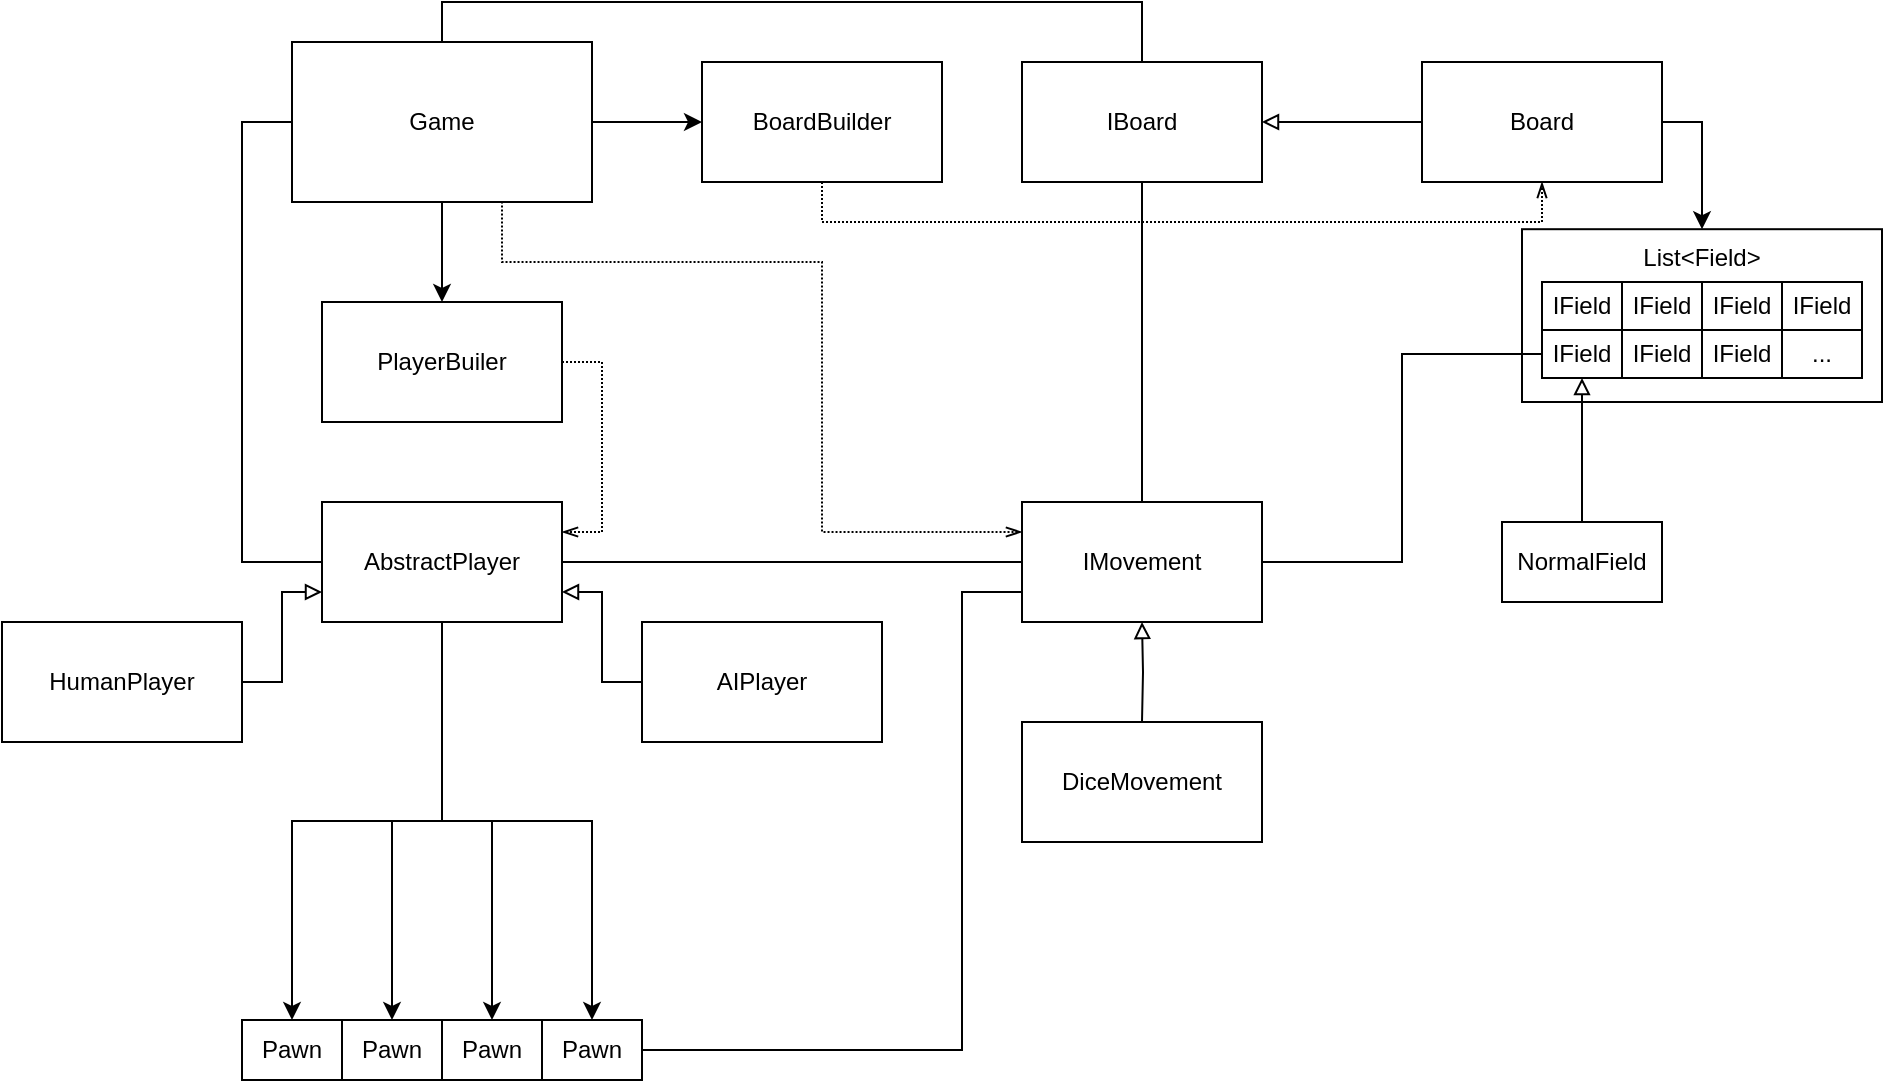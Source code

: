 <mxfile version="12.9.13" type="device"><diagram id="LRvtL9-OodDgFZtlzQp-" name="Page-1"><mxGraphModel dx="905" dy="805" grid="1" gridSize="10" guides="1" tooltips="1" connect="1" arrows="1" fold="1" page="1" pageScale="1" pageWidth="1169" pageHeight="827" math="0" shadow="0"><root><mxCell id="0"/><mxCell id="1" parent="0"/><mxCell id="uBktXaUU6FH5wy-sgSgN-2" style="edgeStyle=orthogonalEdgeStyle;rounded=0;orthogonalLoop=1;jettySize=auto;html=1;exitX=0.5;exitY=1;exitDx=0;exitDy=0;" edge="1" parent="1" source="uBktXaUU6FH5wy-sgSgN-33" target="uBktXaUU6FH5wy-sgSgN-3"><mxGeometry relative="1" as="geometry"><mxPoint x="340" y="610" as="targetPoint"/></mxGeometry></mxCell><mxCell id="uBktXaUU6FH5wy-sgSgN-8" style="edgeStyle=orthogonalEdgeStyle;rounded=0;orthogonalLoop=1;jettySize=auto;html=1;exitX=0.5;exitY=1;exitDx=0;exitDy=0;" edge="1" parent="1" source="uBktXaUU6FH5wy-sgSgN-33" target="uBktXaUU6FH5wy-sgSgN-5"><mxGeometry relative="1" as="geometry"/></mxCell><mxCell id="uBktXaUU6FH5wy-sgSgN-9" style="edgeStyle=orthogonalEdgeStyle;rounded=0;orthogonalLoop=1;jettySize=auto;html=1;exitX=0.5;exitY=1;exitDx=0;exitDy=0;" edge="1" parent="1" source="uBktXaUU6FH5wy-sgSgN-33" target="uBktXaUU6FH5wy-sgSgN-6"><mxGeometry relative="1" as="geometry"/></mxCell><mxCell id="uBktXaUU6FH5wy-sgSgN-10" style="edgeStyle=orthogonalEdgeStyle;rounded=0;orthogonalLoop=1;jettySize=auto;html=1;exitX=0.5;exitY=1;exitDx=0;exitDy=0;" edge="1" parent="1" source="uBktXaUU6FH5wy-sgSgN-33" target="uBktXaUU6FH5wy-sgSgN-7"><mxGeometry relative="1" as="geometry"/></mxCell><mxCell id="uBktXaUU6FH5wy-sgSgN-3" value="Pawn" style="rounded=0;whiteSpace=wrap;html=1;" vertex="1" parent="1"><mxGeometry x="290" y="569" width="50" height="30" as="geometry"/></mxCell><mxCell id="uBktXaUU6FH5wy-sgSgN-5" value="Pawn" style="rounded=0;whiteSpace=wrap;html=1;" vertex="1" parent="1"><mxGeometry x="340" y="569" width="50" height="30" as="geometry"/></mxCell><mxCell id="uBktXaUU6FH5wy-sgSgN-6" value="Pawn" style="rounded=0;whiteSpace=wrap;html=1;" vertex="1" parent="1"><mxGeometry x="390" y="569" width="50" height="30" as="geometry"/></mxCell><mxCell id="uBktXaUU6FH5wy-sgSgN-7" value="Pawn" style="rounded=0;whiteSpace=wrap;html=1;" vertex="1" parent="1"><mxGeometry x="440" y="569" width="50" height="30" as="geometry"/></mxCell><mxCell id="uBktXaUU6FH5wy-sgSgN-12" style="edgeStyle=orthogonalEdgeStyle;rounded=0;orthogonalLoop=1;jettySize=auto;html=1;entryX=0.5;entryY=0;entryDx=0;entryDy=0;" edge="1" parent="1" source="uBktXaUU6FH5wy-sgSgN-11" target="uBktXaUU6FH5wy-sgSgN-14"><mxGeometry relative="1" as="geometry"><mxPoint x="390" y="220" as="targetPoint"/></mxGeometry></mxCell><mxCell id="uBktXaUU6FH5wy-sgSgN-18" style="edgeStyle=orthogonalEdgeStyle;rounded=0;orthogonalLoop=1;jettySize=auto;html=1;endArrow=none;endFill=0;entryX=0;entryY=0.5;entryDx=0;entryDy=0;" edge="1" parent="1" source="uBktXaUU6FH5wy-sgSgN-11" target="uBktXaUU6FH5wy-sgSgN-33"><mxGeometry relative="1" as="geometry"><Array as="points"><mxPoint x="290" y="120"/><mxPoint x="290" y="340"/></Array></mxGeometry></mxCell><mxCell id="uBktXaUU6FH5wy-sgSgN-22" style="edgeStyle=orthogonalEdgeStyle;rounded=0;orthogonalLoop=1;jettySize=auto;html=1;endArrow=none;endFill=0;entryX=0.5;entryY=0;entryDx=0;entryDy=0;" edge="1" parent="1" source="uBktXaUU6FH5wy-sgSgN-11" target="uBktXaUU6FH5wy-sgSgN-26"><mxGeometry relative="1" as="geometry"><mxPoint x="730" y="90" as="targetPoint"/><Array as="points"><mxPoint x="390" y="60"/><mxPoint x="740" y="60"/></Array></mxGeometry></mxCell><mxCell id="uBktXaUU6FH5wy-sgSgN-11" value="Game" style="rounded=0;whiteSpace=wrap;html=1;" vertex="1" parent="1"><mxGeometry x="315" y="80" width="150" height="80" as="geometry"/></mxCell><mxCell id="uBktXaUU6FH5wy-sgSgN-14" value="PlayerBuiler" style="rounded=0;whiteSpace=wrap;html=1;" vertex="1" parent="1"><mxGeometry x="330" y="210" width="120" height="60" as="geometry"/></mxCell><mxCell id="uBktXaUU6FH5wy-sgSgN-16" value="" style="endArrow=classic;html=1;exitX=1;exitY=0.5;exitDx=0;exitDy=0;" edge="1" parent="1" source="uBktXaUU6FH5wy-sgSgN-11"><mxGeometry width="50" height="50" relative="1" as="geometry"><mxPoint x="450" y="120" as="sourcePoint"/><mxPoint x="520" y="120" as="targetPoint"/></mxGeometry></mxCell><mxCell id="uBktXaUU6FH5wy-sgSgN-31" style="edgeStyle=orthogonalEdgeStyle;rounded=0;orthogonalLoop=1;jettySize=auto;html=1;startArrow=none;startFill=0;endArrow=openThin;endFill=0;dashed=1;dashPattern=1 1;entryX=0.5;entryY=1;entryDx=0;entryDy=0;" edge="1" parent="1" source="uBktXaUU6FH5wy-sgSgN-17" target="uBktXaUU6FH5wy-sgSgN-21"><mxGeometry relative="1" as="geometry"><Array as="points"><mxPoint x="580" y="170"/><mxPoint x="940" y="170"/></Array></mxGeometry></mxCell><mxCell id="uBktXaUU6FH5wy-sgSgN-17" value="BoardBuilder" style="rounded=0;whiteSpace=wrap;html=1;" vertex="1" parent="1"><mxGeometry x="520" y="90" width="120" height="60" as="geometry"/></mxCell><mxCell id="uBktXaUU6FH5wy-sgSgN-23" style="edgeStyle=orthogonalEdgeStyle;rounded=0;orthogonalLoop=1;jettySize=auto;html=1;entryX=1;entryY=0.5;entryDx=0;entryDy=0;endArrow=block;endFill=0;" edge="1" parent="1" source="uBktXaUU6FH5wy-sgSgN-21" target="uBktXaUU6FH5wy-sgSgN-26"><mxGeometry relative="1" as="geometry"/></mxCell><mxCell id="uBktXaUU6FH5wy-sgSgN-21" value="Board" style="rounded=0;whiteSpace=wrap;html=1;" vertex="1" parent="1"><mxGeometry x="880" y="90" width="120" height="60" as="geometry"/></mxCell><mxCell id="uBktXaUU6FH5wy-sgSgN-26" value="IBoard" style="rounded=0;whiteSpace=wrap;html=1;" vertex="1" parent="1"><mxGeometry x="680" y="90" width="120" height="60" as="geometry"/></mxCell><mxCell id="uBktXaUU6FH5wy-sgSgN-32" style="edgeStyle=orthogonalEdgeStyle;rounded=0;orthogonalLoop=1;jettySize=auto;html=1;startArrow=none;startFill=0;endArrow=openThin;endFill=0;dashed=1;dashPattern=1 1;fontStyle=1;entryX=1;entryY=0.25;entryDx=0;entryDy=0;exitX=1;exitY=0.5;exitDx=0;exitDy=0;" edge="1" parent="1" source="uBktXaUU6FH5wy-sgSgN-14" target="uBktXaUU6FH5wy-sgSgN-33"><mxGeometry relative="1" as="geometry"><mxPoint x="450" y="240" as="sourcePoint"/><mxPoint x="430" y="290" as="targetPoint"/><Array as="points"><mxPoint x="470" y="240"/><mxPoint x="470" y="325"/></Array></mxGeometry></mxCell><mxCell id="uBktXaUU6FH5wy-sgSgN-33" value="AbstractPlayer" style="rounded=0;whiteSpace=wrap;html=1;" vertex="1" parent="1"><mxGeometry x="330" y="310" width="120" height="60" as="geometry"/></mxCell><mxCell id="uBktXaUU6FH5wy-sgSgN-45" value="AIPlayer" style="rounded=0;whiteSpace=wrap;html=1;" vertex="1" parent="1"><mxGeometry x="490" y="370" width="120" height="60" as="geometry"/></mxCell><mxCell id="uBktXaUU6FH5wy-sgSgN-46" style="edgeStyle=orthogonalEdgeStyle;rounded=0;orthogonalLoop=1;jettySize=auto;html=1;endArrow=block;endFill=0;exitX=0;exitY=0.5;exitDx=0;exitDy=0;entryX=1;entryY=0.75;entryDx=0;entryDy=0;" edge="1" parent="1" source="uBktXaUU6FH5wy-sgSgN-45" target="uBktXaUU6FH5wy-sgSgN-33"><mxGeometry relative="1" as="geometry"><mxPoint x="390" y="430" as="sourcePoint"/><mxPoint x="390" y="370" as="targetPoint"/></mxGeometry></mxCell><mxCell id="uBktXaUU6FH5wy-sgSgN-48" style="edgeStyle=orthogonalEdgeStyle;rounded=0;orthogonalLoop=1;jettySize=auto;html=1;exitX=1;exitY=0.5;exitDx=0;exitDy=0;" edge="1" parent="1" source="uBktXaUU6FH5wy-sgSgN-21" target="uBktXaUU6FH5wy-sgSgN-57"><mxGeometry relative="1" as="geometry"><mxPoint x="1050" y="231" as="sourcePoint"/><mxPoint x="1020" y="190" as="targetPoint"/></mxGeometry></mxCell><mxCell id="uBktXaUU6FH5wy-sgSgN-60" value="" style="group" vertex="1" connectable="0" parent="1"><mxGeometry x="940" y="200" width="170" height="60" as="geometry"/></mxCell><mxCell id="uBktXaUU6FH5wy-sgSgN-57" value="List&amp;lt;Field&amp;gt;" style="rounded=0;whiteSpace=wrap;html=1;verticalAlign=top;" vertex="1" parent="uBktXaUU6FH5wy-sgSgN-60"><mxGeometry x="-10" y="-26.4" width="180" height="86.4" as="geometry"/></mxCell><mxCell id="uBktXaUU6FH5wy-sgSgN-49" value="IField" style="rounded=0;whiteSpace=wrap;html=1;" vertex="1" parent="uBktXaUU6FH5wy-sgSgN-60"><mxGeometry width="40" height="24" as="geometry"/></mxCell><mxCell id="uBktXaUU6FH5wy-sgSgN-50" value="IField" style="rounded=0;whiteSpace=wrap;html=1;" vertex="1" parent="uBktXaUU6FH5wy-sgSgN-60"><mxGeometry x="40" width="40" height="24" as="geometry"/></mxCell><mxCell id="uBktXaUU6FH5wy-sgSgN-51" value="IField" style="rounded=0;whiteSpace=wrap;html=1;" vertex="1" parent="uBktXaUU6FH5wy-sgSgN-60"><mxGeometry x="80" width="40" height="24" as="geometry"/></mxCell><mxCell id="uBktXaUU6FH5wy-sgSgN-52" value="IField" style="rounded=0;whiteSpace=wrap;html=1;" vertex="1" parent="uBktXaUU6FH5wy-sgSgN-60"><mxGeometry x="120" width="40" height="24" as="geometry"/></mxCell><mxCell id="uBktXaUU6FH5wy-sgSgN-53" value="IField" style="rounded=0;whiteSpace=wrap;html=1;" vertex="1" parent="uBktXaUU6FH5wy-sgSgN-60"><mxGeometry y="24" width="40" height="24" as="geometry"/></mxCell><mxCell id="uBktXaUU6FH5wy-sgSgN-54" value="IField" style="rounded=0;whiteSpace=wrap;html=1;" vertex="1" parent="uBktXaUU6FH5wy-sgSgN-60"><mxGeometry x="40" y="24" width="40" height="24" as="geometry"/></mxCell><mxCell id="uBktXaUU6FH5wy-sgSgN-55" value="IField" style="rounded=0;whiteSpace=wrap;html=1;" vertex="1" parent="uBktXaUU6FH5wy-sgSgN-60"><mxGeometry x="80" y="24" width="40" height="24" as="geometry"/></mxCell><mxCell id="uBktXaUU6FH5wy-sgSgN-56" value="..." style="rounded=0;whiteSpace=wrap;html=1;verticalAlign=middle;labelPosition=center;verticalLabelPosition=middle;align=center;" vertex="1" parent="uBktXaUU6FH5wy-sgSgN-60"><mxGeometry x="120" y="24" width="40" height="24" as="geometry"/></mxCell><mxCell id="uBktXaUU6FH5wy-sgSgN-63" style="edgeStyle=orthogonalEdgeStyle;rounded=0;orthogonalLoop=1;jettySize=auto;html=1;startArrow=none;endArrow=none;endFill=0;" edge="1" parent="1" source="uBktXaUU6FH5wy-sgSgN-61" target="uBktXaUU6FH5wy-sgSgN-33"><mxGeometry relative="1" as="geometry"><Array as="points"><mxPoint x="660" y="340"/><mxPoint x="660" y="340"/></Array></mxGeometry></mxCell><mxCell id="uBktXaUU6FH5wy-sgSgN-65" style="edgeStyle=orthogonalEdgeStyle;rounded=0;orthogonalLoop=1;jettySize=auto;html=1;endArrow=block;endFill=0;entryX=0.5;entryY=1;entryDx=0;entryDy=0;" edge="1" parent="1" target="uBktXaUU6FH5wy-sgSgN-61"><mxGeometry relative="1" as="geometry"><mxPoint x="740" y="420" as="targetPoint"/><mxPoint x="740" y="420" as="sourcePoint"/></mxGeometry></mxCell><mxCell id="uBktXaUU6FH5wy-sgSgN-69" style="edgeStyle=orthogonalEdgeStyle;rounded=0;orthogonalLoop=1;jettySize=auto;html=1;startArrow=none;endArrow=none;endFill=0;" edge="1" parent="1" source="uBktXaUU6FH5wy-sgSgN-61" target="uBktXaUU6FH5wy-sgSgN-26"><mxGeometry relative="1" as="geometry"/></mxCell><mxCell id="uBktXaUU6FH5wy-sgSgN-61" value="IMovement" style="rounded=0;whiteSpace=wrap;html=1;" vertex="1" parent="1"><mxGeometry x="680" y="310" width="120" height="60" as="geometry"/></mxCell><mxCell id="uBktXaUU6FH5wy-sgSgN-64" style="edgeStyle=orthogonalEdgeStyle;rounded=0;orthogonalLoop=1;jettySize=auto;html=1;startArrow=openThin;endArrow=none;endFill=0;exitX=0;exitY=0.25;exitDx=0;exitDy=0;startFill=0;dashed=1;dashPattern=1 1;fontStyle=1;" edge="1" parent="1" source="uBktXaUU6FH5wy-sgSgN-61" target="uBktXaUU6FH5wy-sgSgN-11"><mxGeometry relative="1" as="geometry"><mxPoint x="690" y="330" as="sourcePoint"/><mxPoint x="620" y="410" as="targetPoint"/><Array as="points"><mxPoint x="580" y="325"/><mxPoint x="580" y="190"/><mxPoint x="420" y="190"/></Array></mxGeometry></mxCell><mxCell id="uBktXaUU6FH5wy-sgSgN-66" value="DiceMovement" style="rounded=0;whiteSpace=wrap;html=1;" vertex="1" parent="1"><mxGeometry x="680" y="420" width="120" height="60" as="geometry"/></mxCell><mxCell id="uBktXaUU6FH5wy-sgSgN-67" style="edgeStyle=orthogonalEdgeStyle;rounded=0;orthogonalLoop=1;jettySize=auto;html=1;startArrow=none;endArrow=none;endFill=0;entryX=1;entryY=0.5;entryDx=0;entryDy=0;exitX=0;exitY=0.75;exitDx=0;exitDy=0;" edge="1" parent="1" source="uBktXaUU6FH5wy-sgSgN-61" target="uBktXaUU6FH5wy-sgSgN-7"><mxGeometry relative="1" as="geometry"><mxPoint x="665" y="510" as="sourcePoint"/><mxPoint x="650" y="560" as="targetPoint"/><Array as="points"><mxPoint x="650" y="355"/><mxPoint x="650" y="584"/></Array></mxGeometry></mxCell><mxCell id="uBktXaUU6FH5wy-sgSgN-70" value="HumanPlayer" style="rounded=0;whiteSpace=wrap;html=1;" vertex="1" parent="1"><mxGeometry x="170" y="370" width="120" height="60" as="geometry"/></mxCell><mxCell id="uBktXaUU6FH5wy-sgSgN-73" style="edgeStyle=orthogonalEdgeStyle;rounded=0;orthogonalLoop=1;jettySize=auto;html=1;endArrow=block;endFill=0;entryX=0;entryY=0.75;entryDx=0;entryDy=0;exitX=1;exitY=0.5;exitDx=0;exitDy=0;" edge="1" parent="1" source="uBktXaUU6FH5wy-sgSgN-70" target="uBktXaUU6FH5wy-sgSgN-33"><mxGeometry relative="1" as="geometry"><mxPoint x="330" y="414" as="sourcePoint"/><mxPoint x="300" y="369" as="targetPoint"/></mxGeometry></mxCell><mxCell id="uBktXaUU6FH5wy-sgSgN-75" style="edgeStyle=orthogonalEdgeStyle;rounded=0;orthogonalLoop=1;jettySize=auto;html=1;endArrow=block;endFill=0;entryX=0.5;entryY=1;entryDx=0;entryDy=0;" edge="1" parent="1" source="uBktXaUU6FH5wy-sgSgN-86" target="uBktXaUU6FH5wy-sgSgN-53"><mxGeometry relative="1" as="geometry"><mxPoint x="960" y="300" as="targetPoint"/><mxPoint x="960" y="300" as="sourcePoint"/></mxGeometry></mxCell><mxCell id="uBktXaUU6FH5wy-sgSgN-86" value="NormalField" style="rounded=0;whiteSpace=wrap;html=1;" vertex="1" parent="1"><mxGeometry x="920" y="320" width="80" height="40" as="geometry"/></mxCell><mxCell id="uBktXaUU6FH5wy-sgSgN-88" style="edgeStyle=orthogonalEdgeStyle;rounded=0;orthogonalLoop=1;jettySize=auto;html=1;startArrow=none;endArrow=none;endFill=0;entryX=0;entryY=0.5;entryDx=0;entryDy=0;" edge="1" parent="1" source="uBktXaUU6FH5wy-sgSgN-61" target="uBktXaUU6FH5wy-sgSgN-53"><mxGeometry relative="1" as="geometry"><mxPoint x="890" y="520" as="sourcePoint"/><mxPoint x="890" y="360" as="targetPoint"/></mxGeometry></mxCell></root></mxGraphModel></diagram></mxfile>